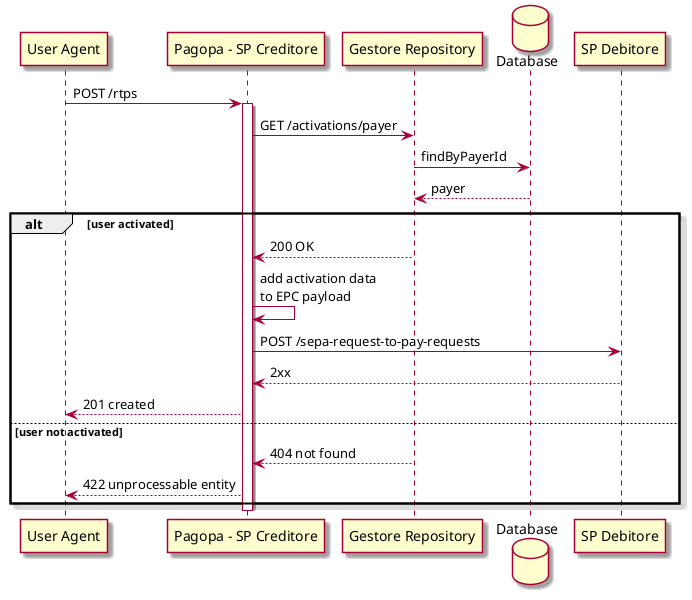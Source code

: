 @startuml

skin rose
participant "User Agent" as UA
participant "Pagopa - SP Creditore" as SPC
participant "Gestore Repository" as GR
database "Database" as DB
participant "SP Debitore" as SPD

UA -> SPC: POST /rtps
activate SPC


SPC -> GR: GET /activations/payer
GR -> DB: findByPayerId
DB --> GR: payer

alt user activated
GR --> SPC: 200 OK

SPC -> SPC: add activation data \nto EPC payload
SPC -> SPD: POST /sepa-request-to-pay-requests
SPD --> SPC: 2xx
SPC --> UA: 201 created

else user not activated
GR --> SPC: 404 not found
SPC --> UA: 422 unprocessable entity
end

deactivate SPC

@enduml
